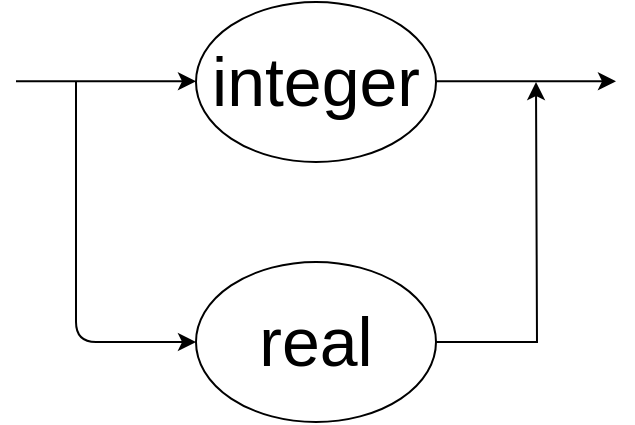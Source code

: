 <mxfile version="12.7.9" type="device"><diagram id="I5BP6vOR_1D-y6K9_unL" name="Page-1"><mxGraphModel dx="1843" dy="540" grid="1" gridSize="10" guides="1" tooltips="1" connect="1" arrows="1" fold="1" page="1" pageScale="1" pageWidth="827" pageHeight="1169" math="0" shadow="0"><root><mxCell id="0"/><mxCell id="1" parent="0"/><mxCell id="Dvv93qsHE8iZuxDN588F-35" value="" style="group" vertex="1" connectable="0" parent="1"><mxGeometry width="300" height="210" as="geometry"/></mxCell><mxCell id="Dvv93qsHE8iZuxDN588F-12" value="&lt;font style=&quot;font-size: 34px&quot;&gt;integer&lt;/font&gt;" style="ellipse;whiteSpace=wrap;html=1;" vertex="1" parent="Dvv93qsHE8iZuxDN588F-35"><mxGeometry x="90" width="120" height="80" as="geometry"/></mxCell><mxCell id="Dvv93qsHE8iZuxDN588F-13" value="" style="endArrow=classic;html=1;entryX=0;entryY=0.5;entryDx=0;entryDy=0;" edge="1" parent="Dvv93qsHE8iZuxDN588F-35"><mxGeometry width="50" height="50" relative="1" as="geometry"><mxPoint x="210" y="39.64" as="sourcePoint"/><mxPoint x="300" y="39.64" as="targetPoint"/></mxGeometry></mxCell><mxCell id="Dvv93qsHE8iZuxDN588F-16" value="" style="endArrow=classic;html=1;entryX=0;entryY=0.5;entryDx=0;entryDy=0;" edge="1" parent="Dvv93qsHE8iZuxDN588F-35"><mxGeometry width="50" height="50" relative="1" as="geometry"><mxPoint y="39.64" as="sourcePoint"/><mxPoint x="90" y="39.64" as="targetPoint"/></mxGeometry></mxCell><mxCell id="Dvv93qsHE8iZuxDN588F-28" value="" style="endArrow=classic;html=1;entryX=0;entryY=0.5;entryDx=0;entryDy=0;" edge="1" parent="Dvv93qsHE8iZuxDN588F-35" target="Dvv93qsHE8iZuxDN588F-32"><mxGeometry width="50" height="50" relative="1" as="geometry"><mxPoint x="30" y="40" as="sourcePoint"/><mxPoint x="90" y="120" as="targetPoint"/><Array as="points"><mxPoint x="30" y="170"/></Array></mxGeometry></mxCell><mxCell id="Dvv93qsHE8iZuxDN588F-34" value="" style="edgeStyle=orthogonalEdgeStyle;rounded=0;orthogonalLoop=1;jettySize=auto;html=1;" edge="1" parent="Dvv93qsHE8iZuxDN588F-35" source="Dvv93qsHE8iZuxDN588F-32"><mxGeometry relative="1" as="geometry"><mxPoint x="260" y="40" as="targetPoint"/></mxGeometry></mxCell><mxCell id="Dvv93qsHE8iZuxDN588F-32" value="&lt;font style=&quot;font-size: 34px&quot;&gt;real&lt;br&gt;&lt;/font&gt;" style="ellipse;whiteSpace=wrap;html=1;" vertex="1" parent="Dvv93qsHE8iZuxDN588F-35"><mxGeometry x="90" y="130" width="120" height="80" as="geometry"/></mxCell></root></mxGraphModel></diagram></mxfile>
